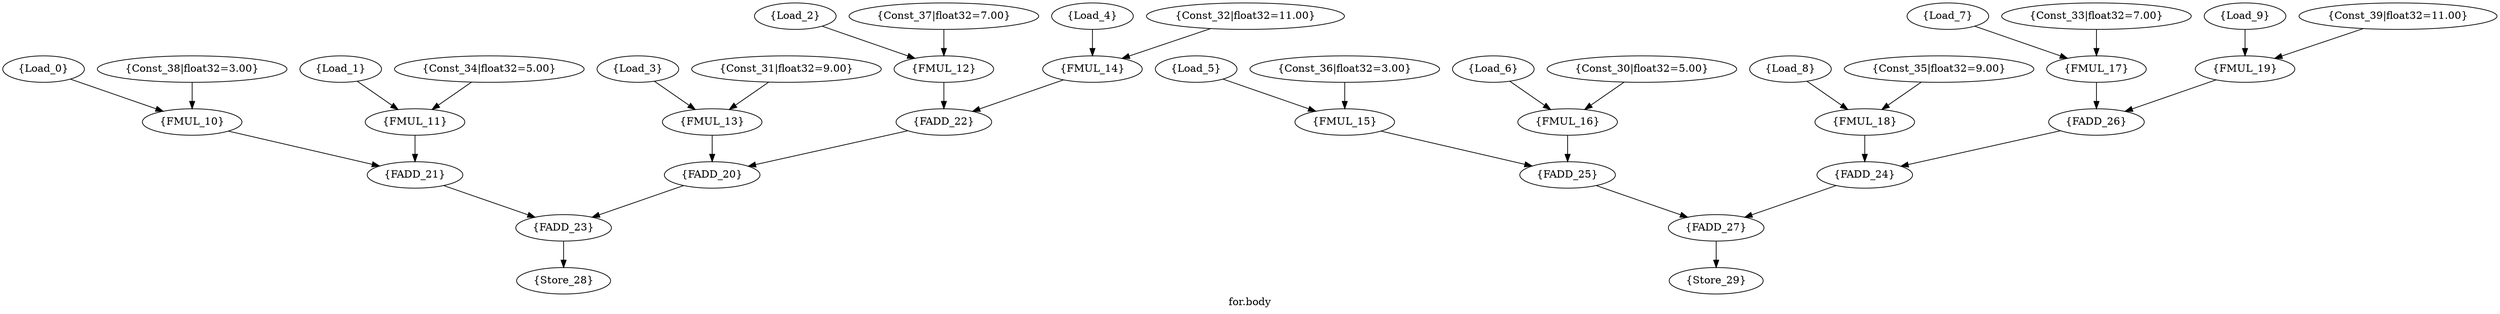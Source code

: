 /* ------- Application graph pragma -------
[SupportedOps] = {ALU, FADD, FMUL};
[SupportedOps] = {MEMPORT, INPUT, OUTPUT};
[SupportedOps] = {Constant, CONST};
*/

strict digraph "for.body" {
label="for.body";
Load_0 [label="{Load_0}", opcode=INPUT];
Load_1 [label="{Load_1}", opcode=INPUT];
Load_2 [label="{Load_2}", opcode=INPUT];
Load_3 [label="{Load_3}", opcode=INPUT];
Load_4 [label="{Load_4}", opcode=INPUT];
Load_5 [label="{Load_5}", opcode=INPUT];
Load_6 [label="{Load_6}", opcode=INPUT];
Load_7 [label="{Load_7}", opcode=INPUT];
Load_8 [label="{Load_8}", opcode=INPUT];
Load_9 [label="{Load_9}", opcode=INPUT];
FMUL_10 [label="{FMUL_10}", opcode=FMUL];
FMUL_11 [label="{FMUL_11}", opcode=FMUL];
FMUL_12 [label="{FMUL_12}", opcode=FMUL];
FMUL_13 [label="{FMUL_13}", opcode=FMUL];
FMUL_14 [label="{FMUL_14}", opcode=FMUL];
FMUL_15 [label="{FMUL_15}", opcode=FMUL];
FMUL_16 [label="{FMUL_16}", opcode=FMUL];
FMUL_17 [label="{FMUL_17}", opcode=FMUL];
FMUL_18 [label="{FMUL_18}", opcode=FMUL];
FMUL_19 [label="{FMUL_19}", opcode=FMUL];
FADD_23 [label="{FADD_23}", opcode=FADD];
FADD_27 [label="{FADD_27}", opcode=FADD];
Store_28 [label="{Store_28}", opcode=OUTPUT];
Store_29 [label="{Store_29}", opcode=OUTPUT];
Const_30 [constVal="1", float32="5.00", label="{Const_30|float32=5.00}", opcode=CONST];
Const_31 [constVal="1", float32="9.00", label="{Const_31|float32=9.00}", opcode=CONST];
Const_32 [constVal="1", float32="11.00", label="{Const_32|float32=11.00}", opcode=CONST];
Const_33 [constVal="1", float32="7.00", label="{Const_33|float32=7.00}", opcode=CONST];
Const_34 [constVal="1", float32="5.00", label="{Const_34|float32=5.00}", opcode=CONST];
Const_35 [constVal="1", float32="9.00", label="{Const_35|float32=9.00}", opcode=CONST];
Const_36 [constVal="1", float32="3.00", label="{Const_36|float32=3.00}", opcode=CONST];
Const_37 [constVal="1", float32="7.00", label="{Const_37|float32=7.00}", opcode=CONST];
Const_38 [constVal="1", float32="3.00", label="{Const_38|float32=3.00}", opcode=CONST];
Const_39 [constVal="1", float32="11.00", label="{Const_39|float32=11.00}", opcode=CONST];
FADD_22 [label="{FADD_22}", opcode=FADD];
FADD_21 [label="{FADD_21}", opcode=FADD];
FADD_20 [label="{FADD_20}", opcode=FADD];
FADD_26 [label="{FADD_26}", opcode=FADD];
FADD_25 [label="{FADD_25}", opcode=FADD];
FADD_24 [label="{FADD_24}", opcode=FADD];
Load_0 -> FMUL_10  [driver=outPinA, load=inPinA];
Load_1 -> FMUL_11  [driver=outPinA, load=inPinA];
Load_2 -> FMUL_12  [driver=outPinA, load=inPinA];
Load_3 -> FMUL_13  [driver=outPinA, load=inPinA];
Load_4 -> FMUL_14  [driver=outPinA, load=inPinA];
Load_5 -> FMUL_15  [driver=outPinA, load=inPinA];
Load_6 -> FMUL_16  [driver=outPinA, load=inPinA];
Load_7 -> FMUL_17  [driver=outPinA, load=inPinA];
Load_8 -> FMUL_18  [driver=outPinA, load=inPinA];
Load_9 -> FMUL_19  [driver=outPinA, load=inPinA];
FMUL_10 -> FADD_21  [driver=outPinA, load=inPinA];
FMUL_11 -> FADD_21  [driver=outPinA, load=inPinB];
FMUL_12 -> FADD_22  [driver=outPinA, load=inPinA];
FMUL_13 -> FADD_20  [driver=outPinA, load=inPinA];
FMUL_14 -> FADD_22  [driver=outPinA, load=inPinB];
FMUL_15 -> FADD_25  [driver=outPinA, load=inPinA];
FMUL_16 -> FADD_25  [driver=outPinA, load=inPinB];
FMUL_17 -> FADD_26  [driver=outPinA, load=inPinA];
FMUL_18 -> FADD_24  [driver=outPinA, load=inPinA];
FMUL_19 -> FADD_26  [driver=outPinA, load=inPinB];
FADD_23 -> Store_28  [driver=outPinA, load=inPinA];
FADD_27 -> Store_29  [driver=outPinA, load=inPinA];
Const_30 -> FMUL_16  [driver=outPinA, load=inPinB];
Const_31 -> FMUL_13  [driver=outPinA, load=inPinB];
Const_32 -> FMUL_14  [driver=outPinA, load=inPinB];
Const_33 -> FMUL_17  [driver=outPinA, load=inPinB];
Const_34 -> FMUL_11  [driver=outPinA, load=inPinB];
Const_35 -> FMUL_18  [driver=outPinA, load=inPinB];
Const_36 -> FMUL_15  [driver=outPinA, load=inPinB];
Const_37 -> FMUL_12  [driver=outPinA, load=inPinB];
Const_38 -> FMUL_10  [driver=outPinA, load=inPinB];
Const_39 -> FMUL_19  [driver=outPinA, load=inPinB];
FADD_22 -> FADD_20  [driver=outPinA, load=inPinB];
FADD_21 -> FADD_23  [driver=outPinA, load=inPinA];
FADD_20 -> FADD_23  [driver=outPinA, load=inPinB];
FADD_26 -> FADD_24  [driver=outPinA, load=inPinB];
FADD_25 -> FADD_27  [driver=outPinA, load=inPinA];
FADD_24 -> FADD_27  [driver=outPinA, load=inPinB];
}

